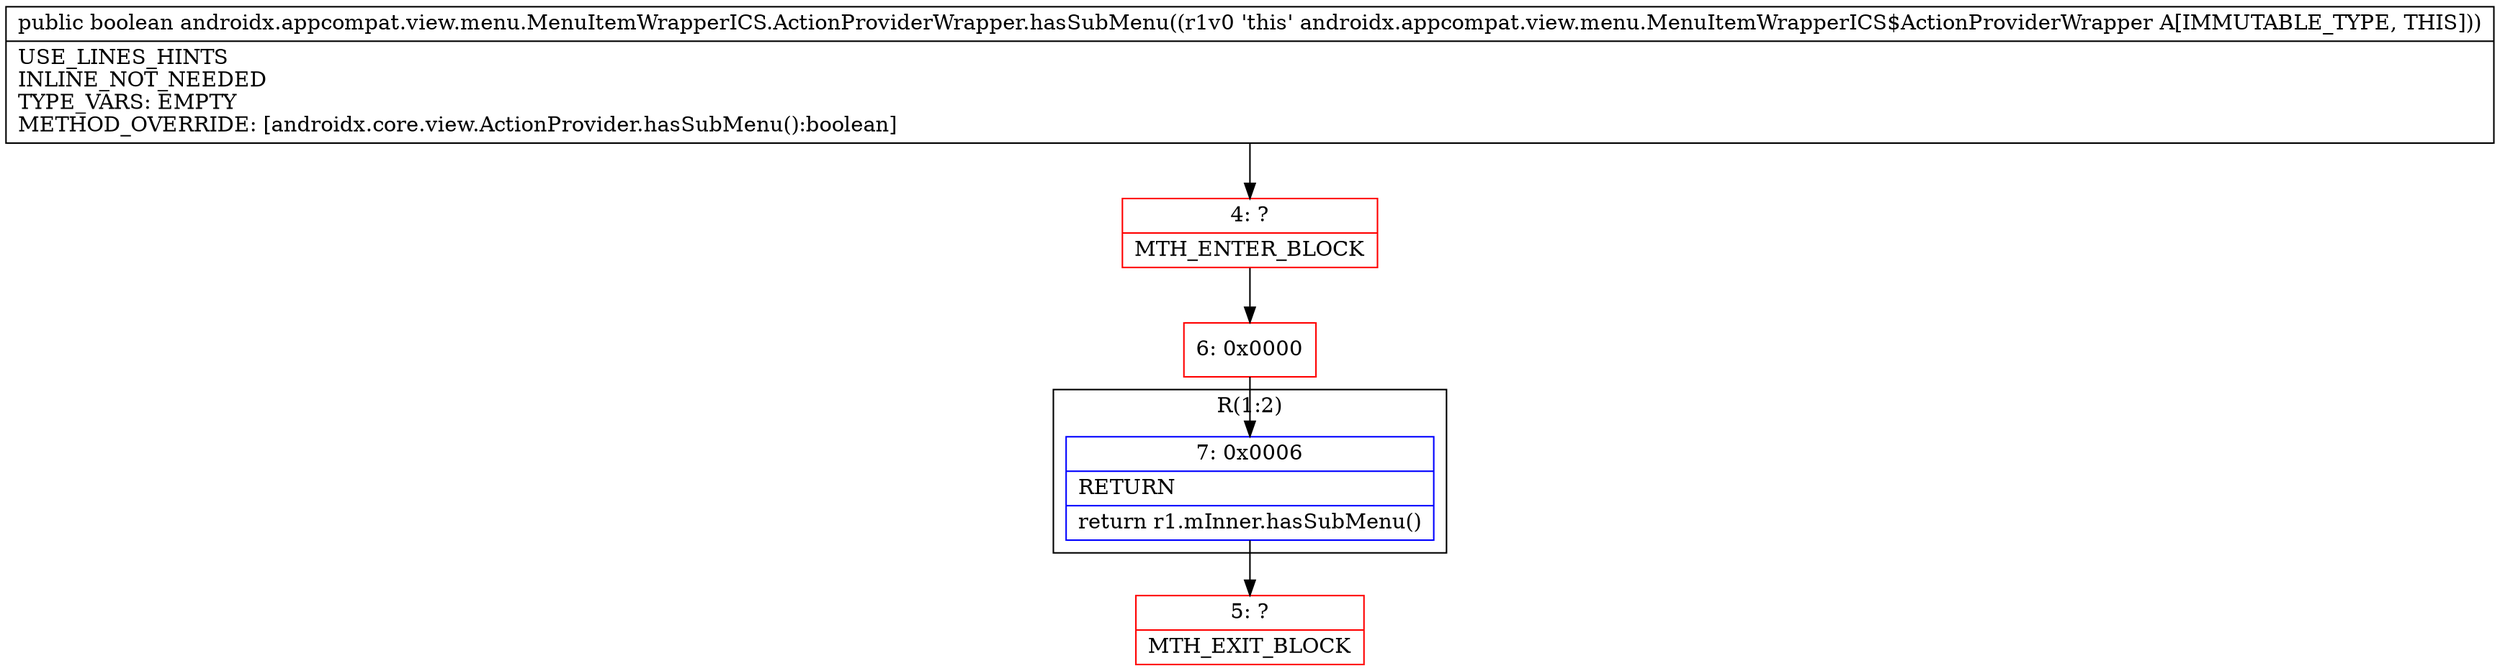 digraph "CFG forandroidx.appcompat.view.menu.MenuItemWrapperICS.ActionProviderWrapper.hasSubMenu()Z" {
subgraph cluster_Region_1543250210 {
label = "R(1:2)";
node [shape=record,color=blue];
Node_7 [shape=record,label="{7\:\ 0x0006|RETURN\l|return r1.mInner.hasSubMenu()\l}"];
}
Node_4 [shape=record,color=red,label="{4\:\ ?|MTH_ENTER_BLOCK\l}"];
Node_6 [shape=record,color=red,label="{6\:\ 0x0000}"];
Node_5 [shape=record,color=red,label="{5\:\ ?|MTH_EXIT_BLOCK\l}"];
MethodNode[shape=record,label="{public boolean androidx.appcompat.view.menu.MenuItemWrapperICS.ActionProviderWrapper.hasSubMenu((r1v0 'this' androidx.appcompat.view.menu.MenuItemWrapperICS$ActionProviderWrapper A[IMMUTABLE_TYPE, THIS]))  | USE_LINES_HINTS\lINLINE_NOT_NEEDED\lTYPE_VARS: EMPTY\lMETHOD_OVERRIDE: [androidx.core.view.ActionProvider.hasSubMenu():boolean]\l}"];
MethodNode -> Node_4;Node_7 -> Node_5;
Node_4 -> Node_6;
Node_6 -> Node_7;
}

